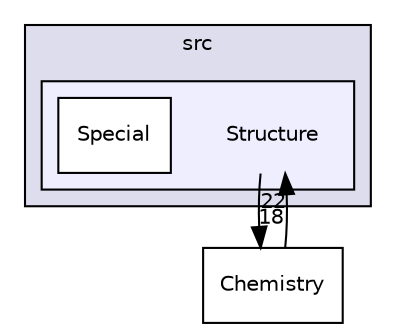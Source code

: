 digraph "src/Structure" {
  compound=true
  node [ fontsize="10", fontname="Helvetica"];
  edge [ labelfontsize="10", labelfontname="Helvetica"];
  subgraph clusterdir_68267d1309a1af8e8297ef4c3efbcdba {
    graph [ bgcolor="#ddddee", pencolor="black", label="src" fontname="Helvetica", fontsize="10", URL="dir_68267d1309a1af8e8297ef4c3efbcdba.html"]
  subgraph clusterdir_1e943b2a5906122ddf396bc604857988 {
    graph [ bgcolor="#eeeeff", pencolor="black", label="" URL="dir_1e943b2a5906122ddf396bc604857988.html"];
    dir_1e943b2a5906122ddf396bc604857988 [shape=plaintext label="Structure"];
    dir_dd69c9ebd56df69beac0be6360fcc6ba [shape=box label="Special" color="black" fillcolor="white" style="filled" URL="dir_dd69c9ebd56df69beac0be6360fcc6ba.html"];
  }
  }
  dir_400cfe33e5b80c06f15a3edb696f8c55 [shape=box label="Chemistry" URL="dir_400cfe33e5b80c06f15a3edb696f8c55.html"];
  dir_1e943b2a5906122ddf396bc604857988->dir_400cfe33e5b80c06f15a3edb696f8c55 [headlabel="18", labeldistance=1.5 headhref="dir_000012_000001.html"];
  dir_400cfe33e5b80c06f15a3edb696f8c55->dir_1e943b2a5906122ddf396bc604857988 [headlabel="22", labeldistance=1.5 headhref="dir_000001_000012.html"];
}
